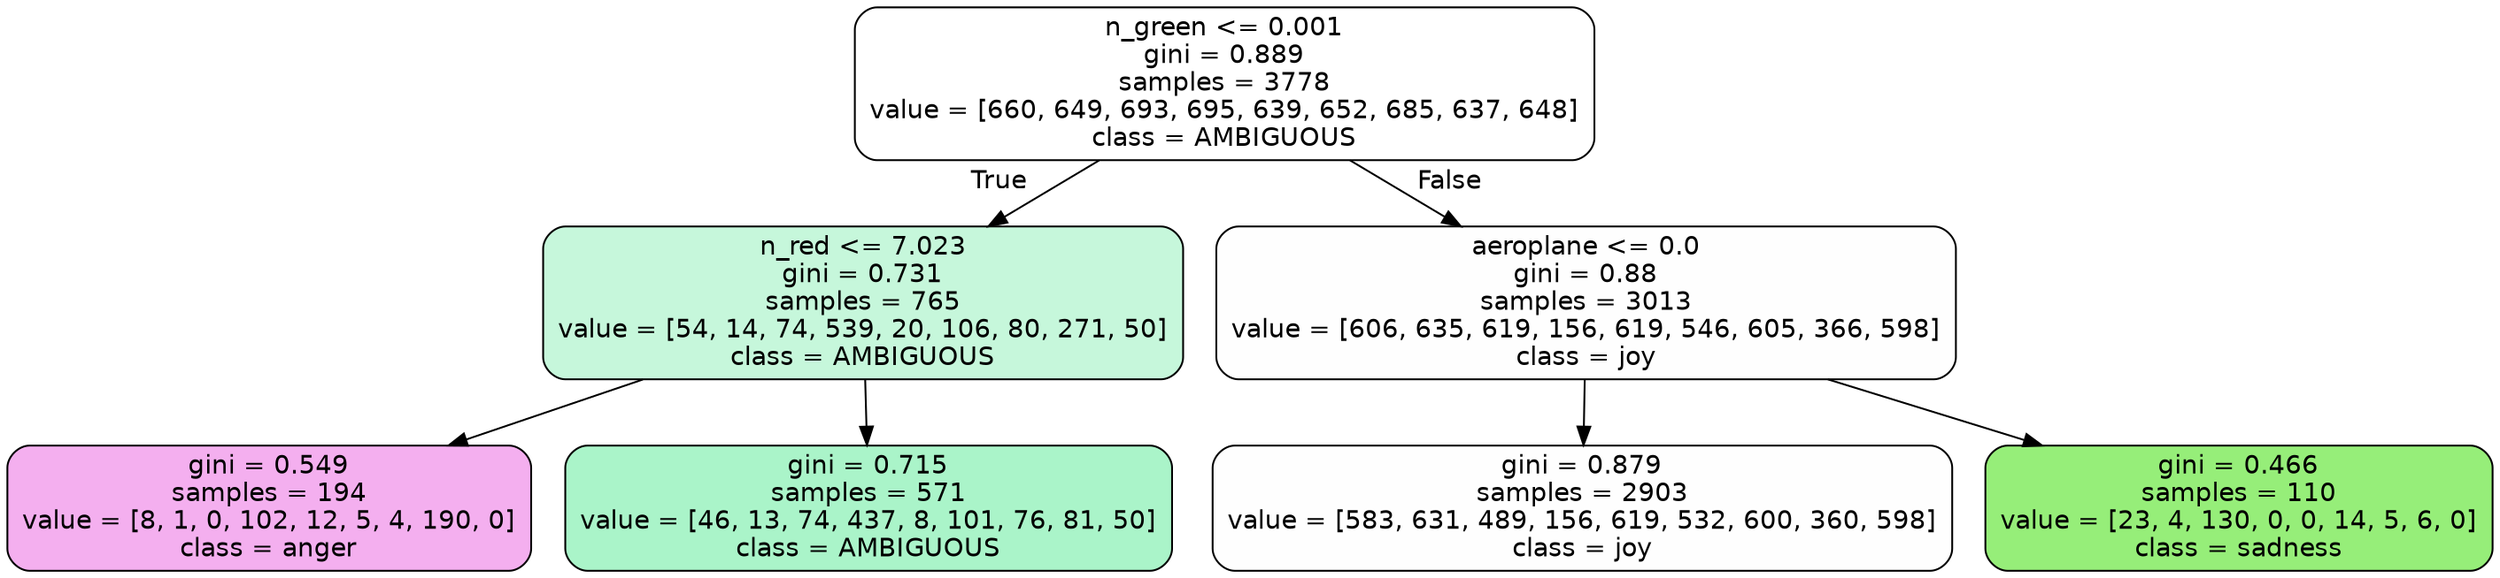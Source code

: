 digraph Tree {
node [shape=box, style="filled, rounded", color="black", fontname=helvetica] ;
edge [fontname=helvetica] ;
0 [label="n_green <= 0.001\ngini = 0.889\nsamples = 3778\nvalue = [660, 649, 693, 695, 639, 652, 685, 637, 648]\nclass = AMBIGUOUS", fillcolor="#39e58100"] ;
1 [label="n_red <= 7.023\ngini = 0.731\nsamples = 765\nvalue = [54, 14, 74, 539, 20, 106, 80, 271, 50]\nclass = AMBIGUOUS", fillcolor="#39e58149"] ;
0 -> 1 [labeldistance=2.5, labelangle=45, headlabel="True"] ;
2 [label="gini = 0.549\nsamples = 194\nvalue = [8, 1, 0, 102, 12, 5, 4, 190, 0]\nclass = anger", fillcolor="#e539d766"] ;
1 -> 2 ;
3 [label="gini = 0.715\nsamples = 571\nvalue = [46, 13, 74, 437, 8, 101, 76, 81, 50]\nclass = AMBIGUOUS", fillcolor="#39e5816d"] ;
1 -> 3 ;
4 [label="aeroplane <= 0.0\ngini = 0.88\nsamples = 3013\nvalue = [606, 635, 619, 156, 619, 546, 605, 366, 598]\nclass = joy", fillcolor="#d7e53901"] ;
0 -> 4 [labeldistance=2.5, labelangle=-45, headlabel="False"] ;
5 [label="gini = 0.879\nsamples = 2903\nvalue = [583, 631, 489, 156, 619, 532, 600, 360, 598]\nclass = joy", fillcolor="#d7e53901"] ;
4 -> 5 ;
6 [label="gini = 0.466\nsamples = 110\nvalue = [23, 4, 130, 0, 0, 14, 5, 6, 0]\nclass = sadness", fillcolor="#64e539ac"] ;
4 -> 6 ;
}